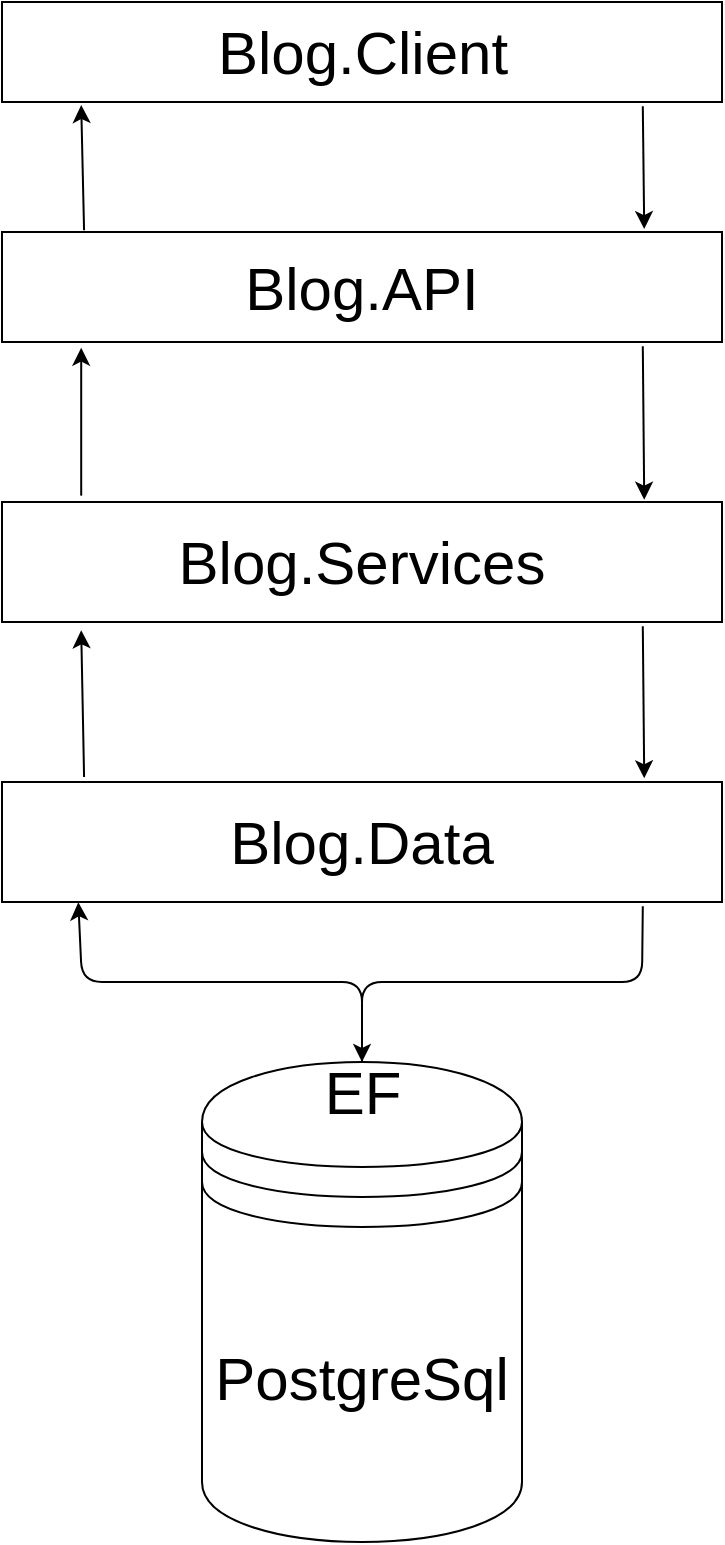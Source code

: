 <mxfile>
    <diagram id="sg8pMC1o8Eswp-7TLDca" name="Page-1">
        <mxGraphModel dx="1035" dy="509" grid="1" gridSize="10" guides="1" tooltips="1" connect="1" arrows="1" fold="1" page="1" pageScale="1" pageWidth="850" pageHeight="1100" math="0" shadow="0">
            <root>
                <mxCell id="0"/>
                <mxCell id="1" parent="0"/>
                <mxCell id="17" value="&lt;font style=&quot;font-size: 30px;&quot;&gt;PostgreSql&lt;/font&gt;" style="shape=datastore;whiteSpace=wrap;html=1;" vertex="1" parent="1">
                    <mxGeometry x="340" y="1040" width="160" height="240" as="geometry"/>
                </mxCell>
                <mxCell id="33" value="" style="edgeStyle=none;html=1;fontSize=30;exitX=0.89;exitY=1.043;exitDx=0;exitDy=0;exitPerimeter=0;entryX=0.892;entryY=-0.027;entryDx=0;entryDy=0;entryPerimeter=0;" edge="1" parent="1" source="31" target="32">
                    <mxGeometry relative="1" as="geometry">
                        <mxPoint x="560" y="620" as="targetPoint"/>
                        <Array as="points"/>
                    </mxGeometry>
                </mxCell>
                <mxCell id="31" value="Blog.Client" style="html=1;dashed=0;whitespace=wrap;fontSize=30;" vertex="1" parent="1">
                    <mxGeometry x="240" y="510" width="360" height="50" as="geometry"/>
                </mxCell>
                <mxCell id="35" value="" style="edgeStyle=none;html=1;fontSize=30;exitX=0.89;exitY=1.039;exitDx=0;exitDy=0;entryX=0.892;entryY=-0.019;entryDx=0;entryDy=0;exitPerimeter=0;entryPerimeter=0;" edge="1" parent="1" source="32" target="34">
                    <mxGeometry relative="1" as="geometry">
                        <Array as="points"/>
                    </mxGeometry>
                </mxCell>
                <mxCell id="32" value="Blog.API" style="whiteSpace=wrap;html=1;fontSize=30;dashed=0;" vertex="1" parent="1">
                    <mxGeometry x="240" y="625" width="360" height="55" as="geometry"/>
                </mxCell>
                <mxCell id="37" value="" style="edgeStyle=none;html=1;fontSize=30;exitX=0.89;exitY=1.036;exitDx=0;exitDy=0;exitPerimeter=0;entryX=0.892;entryY=-0.031;entryDx=0;entryDy=0;entryPerimeter=0;" edge="1" parent="1" source="34" target="36">
                    <mxGeometry relative="1" as="geometry"/>
                </mxCell>
                <mxCell id="34" value="Blog.Services" style="whiteSpace=wrap;html=1;fontSize=30;dashed=0;" vertex="1" parent="1">
                    <mxGeometry x="240" y="760" width="360" height="60" as="geometry"/>
                </mxCell>
                <mxCell id="36" value="Blog.Data" style="whiteSpace=wrap;html=1;fontSize=30;dashed=0;" vertex="1" parent="1">
                    <mxGeometry x="240" y="900" width="360" height="60" as="geometry"/>
                </mxCell>
                <mxCell id="38" value="" style="endArrow=classic;html=1;fontSize=30;exitX=0.89;exitY=1.036;exitDx=0;exitDy=0;entryX=0.5;entryY=0;entryDx=0;entryDy=0;exitPerimeter=0;" edge="1" parent="1" source="36" target="17">
                    <mxGeometry width="50" height="50" relative="1" as="geometry">
                        <mxPoint x="320" y="1030" as="sourcePoint"/>
                        <mxPoint x="370" y="980" as="targetPoint"/>
                        <Array as="points">
                            <mxPoint x="560" y="1000"/>
                            <mxPoint x="420" y="1000"/>
                        </Array>
                    </mxGeometry>
                </mxCell>
                <mxCell id="39" value="" style="endArrow=classic;html=1;fontSize=30;exitX=0.5;exitY=0;exitDx=0;exitDy=0;entryX=0.106;entryY=1.003;entryDx=0;entryDy=0;entryPerimeter=0;" edge="1" parent="1" source="17" target="36">
                    <mxGeometry width="50" height="50" relative="1" as="geometry">
                        <mxPoint x="320" y="930" as="sourcePoint"/>
                        <mxPoint x="220" y="1040" as="targetPoint"/>
                        <Array as="points">
                            <mxPoint x="420" y="1000"/>
                            <mxPoint x="280" y="1000"/>
                        </Array>
                    </mxGeometry>
                </mxCell>
                <mxCell id="40" value="" style="endArrow=classic;html=1;fontSize=30;entryX=0.11;entryY=1.069;entryDx=0;entryDy=0;entryPerimeter=0;exitX=0.114;exitY=-0.042;exitDx=0;exitDy=0;exitPerimeter=0;" edge="1" parent="1" source="36" target="34">
                    <mxGeometry width="50" height="50" relative="1" as="geometry">
                        <mxPoint x="280" y="890" as="sourcePoint"/>
                        <mxPoint x="370" y="880" as="targetPoint"/>
                    </mxGeometry>
                </mxCell>
                <mxCell id="41" value="" style="endArrow=classic;html=1;fontSize=30;entryX=0.11;entryY=1.052;entryDx=0;entryDy=0;entryPerimeter=0;exitX=0.11;exitY=-0.053;exitDx=0;exitDy=0;exitPerimeter=0;" edge="1" parent="1" source="34" target="32">
                    <mxGeometry width="50" height="50" relative="1" as="geometry">
                        <mxPoint x="130" y="730" as="sourcePoint"/>
                        <mxPoint x="170" y="680" as="targetPoint"/>
                    </mxGeometry>
                </mxCell>
                <mxCell id="42" value="" style="endArrow=classic;html=1;fontSize=30;entryX=0.11;entryY=1.03;entryDx=0;entryDy=0;entryPerimeter=0;exitX=0.114;exitY=-0.015;exitDx=0;exitDy=0;exitPerimeter=0;" edge="1" parent="1" source="32" target="31">
                    <mxGeometry width="50" height="50" relative="1" as="geometry">
                        <mxPoint x="130" y="650" as="sourcePoint"/>
                        <mxPoint x="180" y="600" as="targetPoint"/>
                    </mxGeometry>
                </mxCell>
                <mxCell id="43" value="EF" style="text;html=1;align=center;verticalAlign=middle;resizable=0;points=[];autosize=1;strokeColor=none;fillColor=none;fontSize=30;" vertex="1" parent="1">
                    <mxGeometry x="390" y="1030" width="60" height="50" as="geometry"/>
                </mxCell>
            </root>
        </mxGraphModel>
    </diagram>
</mxfile>